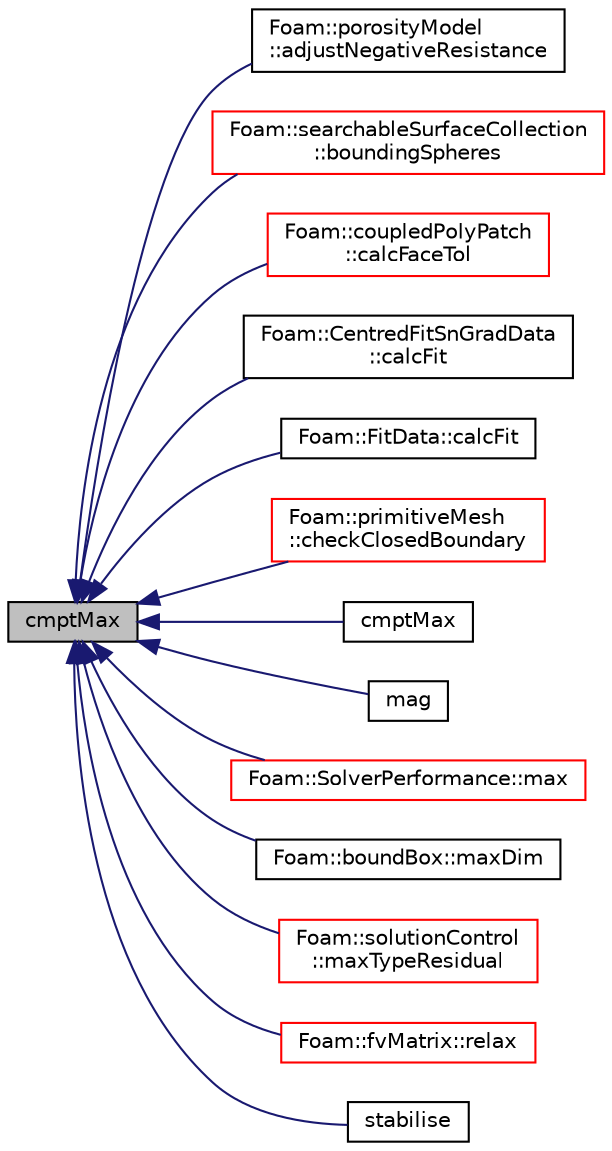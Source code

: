digraph "cmptMax"
{
  bgcolor="transparent";
  edge [fontname="Helvetica",fontsize="10",labelfontname="Helvetica",labelfontsize="10"];
  node [fontname="Helvetica",fontsize="10",shape=record];
  rankdir="LR";
  Node1 [label="cmptMax",height=0.2,width=0.4,color="black", fillcolor="grey75", style="filled", fontcolor="black"];
  Node1 -> Node2 [dir="back",color="midnightblue",fontsize="10",style="solid",fontname="Helvetica"];
  Node2 [label="Foam::porosityModel\l::adjustNegativeResistance",height=0.2,width=0.4,color="black",URL="$a01985.html#abf7157b4c2d79c69807c194bdfbc61cd",tooltip="Adjust negative resistance values to be multiplier of max value. "];
  Node1 -> Node3 [dir="back",color="midnightblue",fontsize="10",style="solid",fontname="Helvetica"];
  Node3 [label="Foam::searchableSurfaceCollection\l::boundingSpheres",height=0.2,width=0.4,color="red",URL="$a02339.html#af4690dee4a2416d50cd4376b4f6fad03",tooltip="Get bounding spheres (centre and radius squared), one per element. "];
  Node1 -> Node4 [dir="back",color="midnightblue",fontsize="10",style="solid",fontname="Helvetica"];
  Node4 [label="Foam::coupledPolyPatch\l::calcFaceTol",height=0.2,width=0.4,color="red",URL="$a00426.html#ad3d3e65f39a047092bc000d938b3adf1",tooltip="Calculate typical tolerance per face. Is currently max distance. "];
  Node1 -> Node5 [dir="back",color="midnightblue",fontsize="10",style="solid",fontname="Helvetica"];
  Node5 [label="Foam::CentredFitSnGradData\l::calcFit",height=0.2,width=0.4,color="black",URL="$a00255.html#aefda46e1cd06a81638fb7b122137fba5",tooltip="Calculate the fit for the specified face and set the coefficients. "];
  Node1 -> Node6 [dir="back",color="midnightblue",fontsize="10",style="solid",fontname="Helvetica"];
  Node6 [label="Foam::FitData::calcFit",height=0.2,width=0.4,color="black",URL="$a00825.html#a3bf9586b6fa7d99e540376edce8f7ac2",tooltip="Calculate the fit for the specified face and set the coefficients. "];
  Node1 -> Node7 [dir="back",color="midnightblue",fontsize="10",style="solid",fontname="Helvetica"];
  Node7 [label="Foam::primitiveMesh\l::checkClosedBoundary",height=0.2,width=0.4,color="red",URL="$a02020.html#a009920f7b48405d075f889e4ab136409",tooltip="Check boundary for closedness. "];
  Node1 -> Node8 [dir="back",color="midnightblue",fontsize="10",style="solid",fontname="Helvetica"];
  Node8 [label="cmptMax",height=0.2,width=0.4,color="black",URL="$a10936.html#a5abc2641f32806e7d501a5f88cbe6580"];
  Node1 -> Node9 [dir="back",color="midnightblue",fontsize="10",style="solid",fontname="Helvetica"];
  Node9 [label="mag",height=0.2,width=0.4,color="black",URL="$a10936.html#a36656d36a4ce1d0d063582c652fcc5d4"];
  Node1 -> Node10 [dir="back",color="midnightblue",fontsize="10",style="solid",fontname="Helvetica"];
  Node10 [label="Foam::SolverPerformance::max",height=0.2,width=0.4,color="red",URL="$a02465.html#adaad64ac9b82f2de3967715619fa3c28",tooltip="Return the summary maximum of SolverPerformance<Type> "];
  Node1 -> Node11 [dir="back",color="midnightblue",fontsize="10",style="solid",fontname="Helvetica"];
  Node11 [label="Foam::boundBox::maxDim",height=0.2,width=0.4,color="black",URL="$a00154.html#ac2d3e8ad2cc8dab7ddbceca54193a464",tooltip="Largest length/height/width dimension. "];
  Node1 -> Node12 [dir="back",color="midnightblue",fontsize="10",style="solid",fontname="Helvetica"];
  Node12 [label="Foam::solutionControl\l::maxTypeResidual",height=0.2,width=0.4,color="red",URL="$a02462.html#a851408fc90777a2baa937c41878fa138"];
  Node1 -> Node13 [dir="back",color="midnightblue",fontsize="10",style="solid",fontname="Helvetica"];
  Node13 [label="Foam::fvMatrix::relax",height=0.2,width=0.4,color="red",URL="$a00891.html#a06343b944c91a56352ebf646011c212e",tooltip="Relax matrix (for steady-state solution). "];
  Node1 -> Node14 [dir="back",color="midnightblue",fontsize="10",style="solid",fontname="Helvetica"];
  Node14 [label="stabilise",height=0.2,width=0.4,color="black",URL="$a10936.html#aaaf56321f5439b038f382ae2c956a409"];
}
